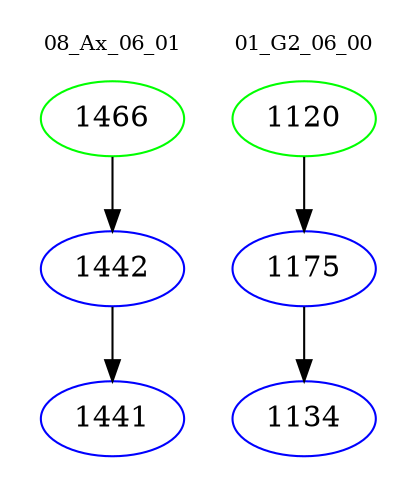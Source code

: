 digraph{
subgraph cluster_0 {
color = white
label = "08_Ax_06_01";
fontsize=10;
T0_1466 [label="1466", color="green"]
T0_1466 -> T0_1442 [color="black"]
T0_1442 [label="1442", color="blue"]
T0_1442 -> T0_1441 [color="black"]
T0_1441 [label="1441", color="blue"]
}
subgraph cluster_1 {
color = white
label = "01_G2_06_00";
fontsize=10;
T1_1120 [label="1120", color="green"]
T1_1120 -> T1_1175 [color="black"]
T1_1175 [label="1175", color="blue"]
T1_1175 -> T1_1134 [color="black"]
T1_1134 [label="1134", color="blue"]
}
}
